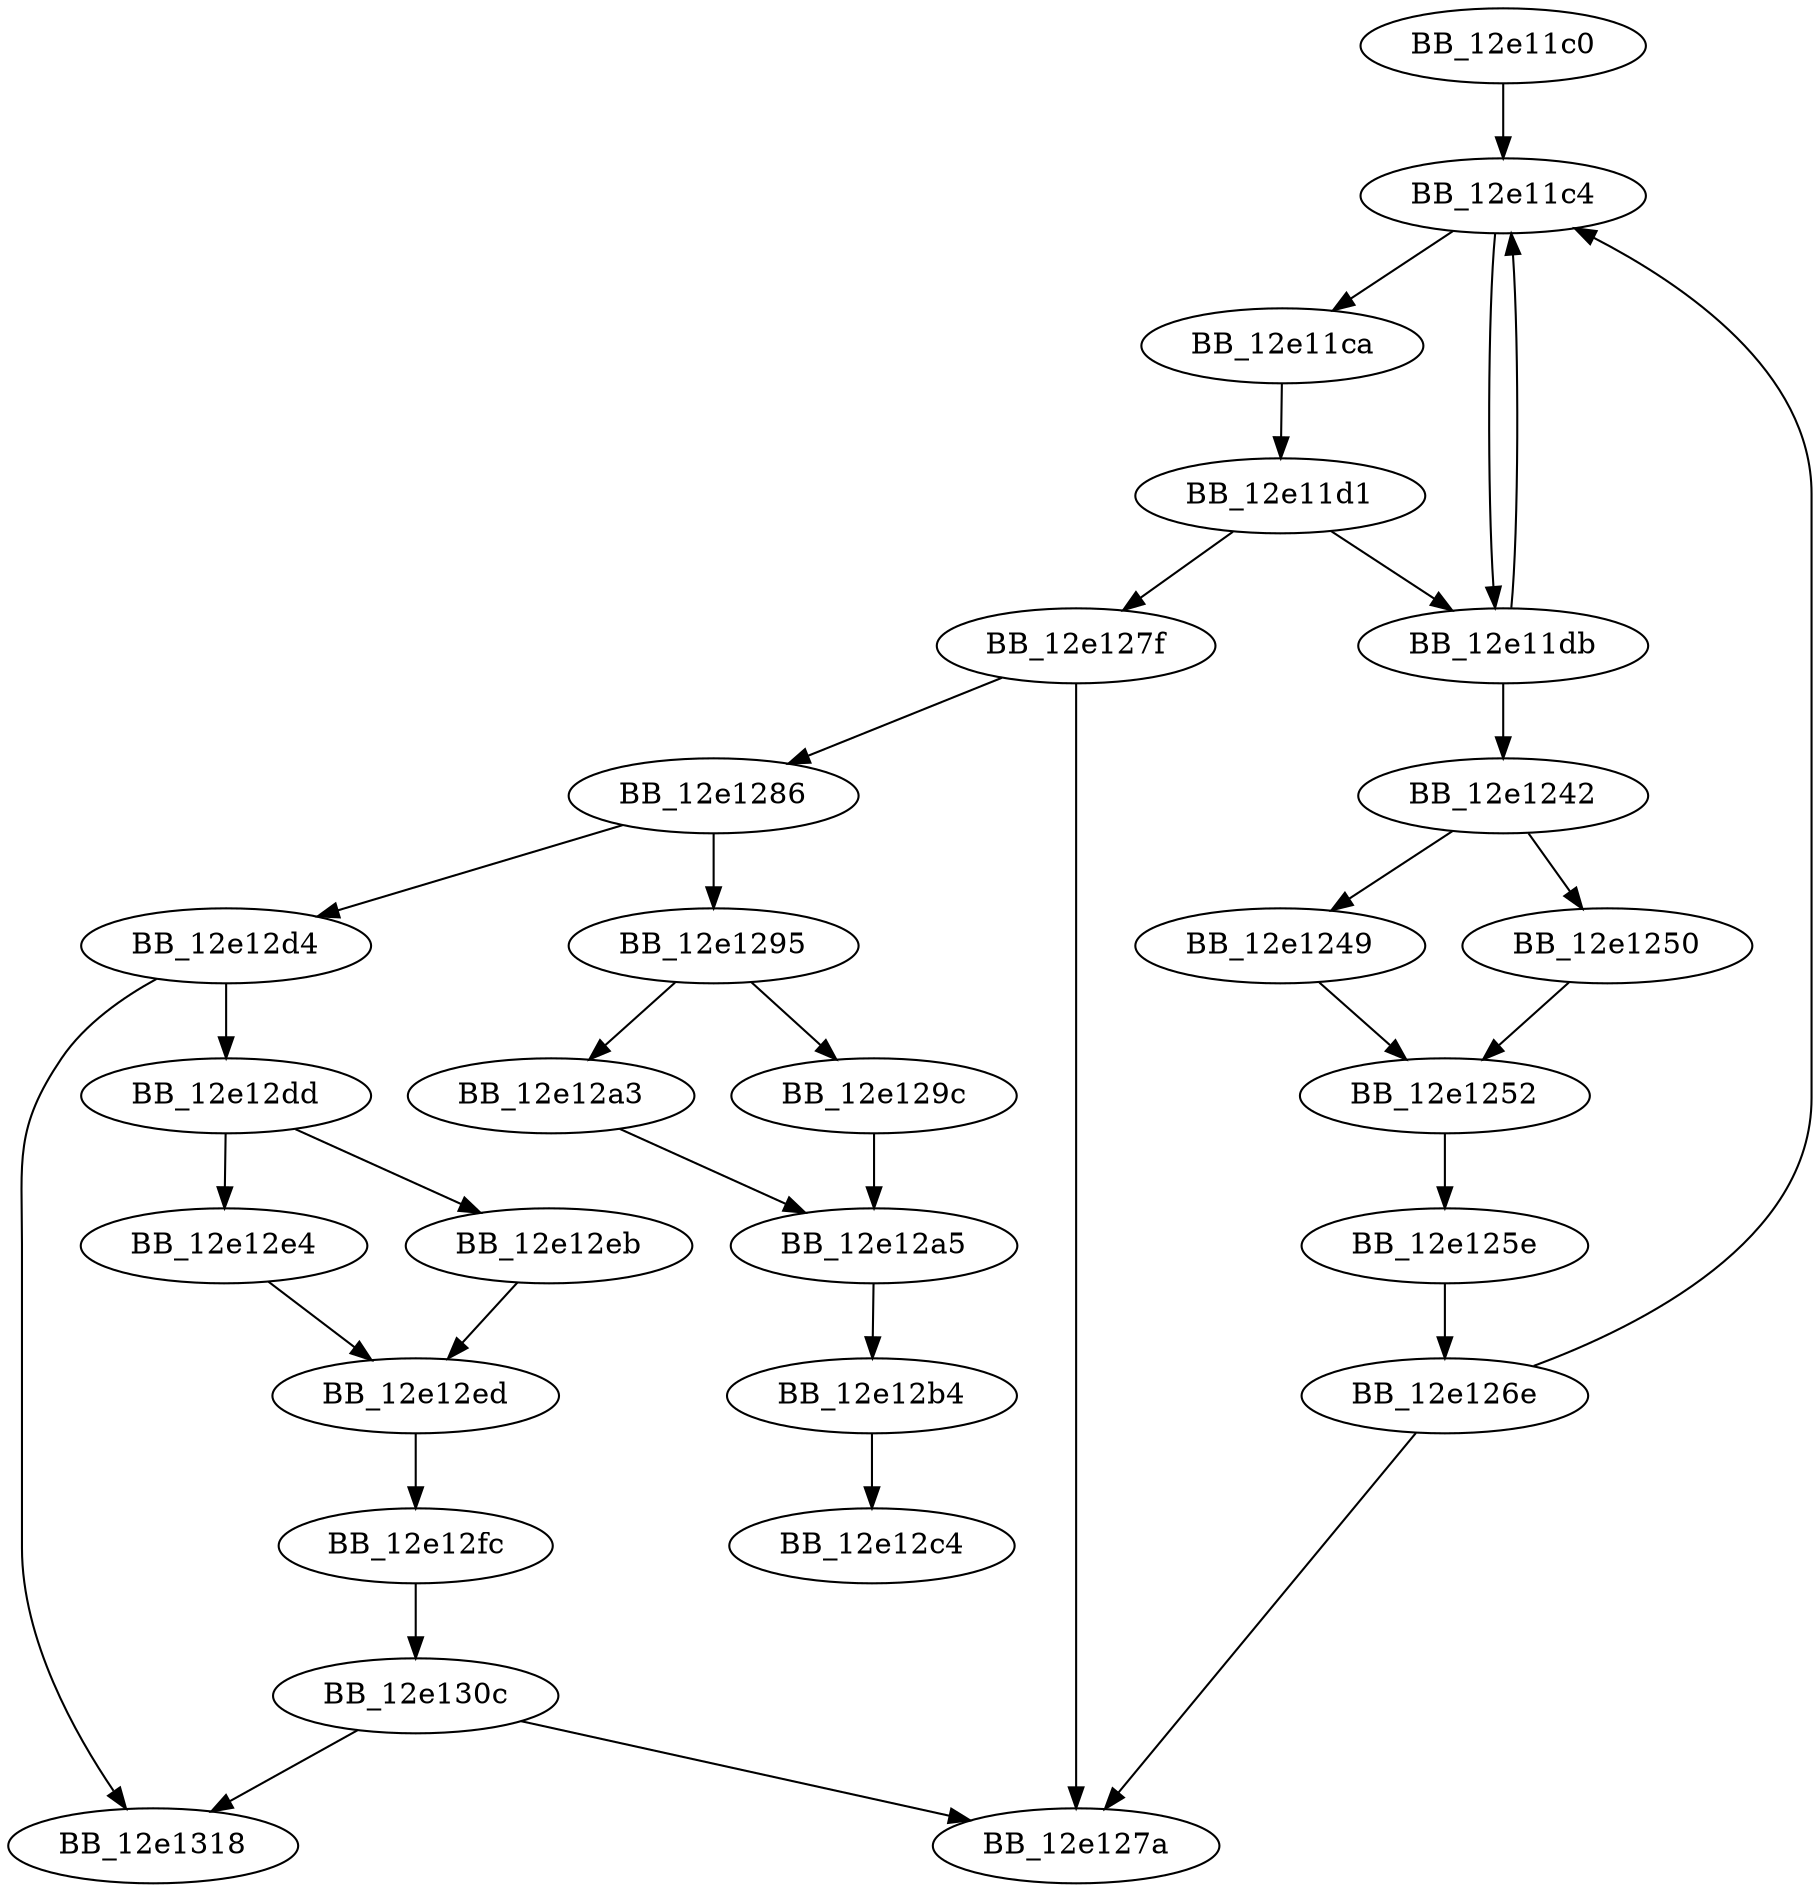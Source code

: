 DiGraph sub_12E11C0{
BB_12e11c0->BB_12e11c4
BB_12e11c4->BB_12e11ca
BB_12e11c4->BB_12e11db
BB_12e11ca->BB_12e11d1
BB_12e11d1->BB_12e11db
BB_12e11d1->BB_12e127f
BB_12e11db->BB_12e11c4
BB_12e11db->BB_12e1242
BB_12e1242->BB_12e1249
BB_12e1242->BB_12e1250
BB_12e1249->BB_12e1252
BB_12e1250->BB_12e1252
BB_12e1252->BB_12e125e
BB_12e125e->BB_12e126e
BB_12e126e->BB_12e11c4
BB_12e126e->BB_12e127a
BB_12e127f->BB_12e127a
BB_12e127f->BB_12e1286
BB_12e1286->BB_12e1295
BB_12e1286->BB_12e12d4
BB_12e1295->BB_12e129c
BB_12e1295->BB_12e12a3
BB_12e129c->BB_12e12a5
BB_12e12a3->BB_12e12a5
BB_12e12a5->BB_12e12b4
BB_12e12b4->BB_12e12c4
BB_12e12d4->BB_12e12dd
BB_12e12d4->BB_12e1318
BB_12e12dd->BB_12e12e4
BB_12e12dd->BB_12e12eb
BB_12e12e4->BB_12e12ed
BB_12e12eb->BB_12e12ed
BB_12e12ed->BB_12e12fc
BB_12e12fc->BB_12e130c
BB_12e130c->BB_12e127a
BB_12e130c->BB_12e1318
}
